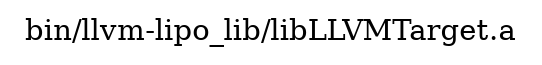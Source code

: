 digraph "bin/llvm-lipo_lib/libLLVMTarget.a" {
	label="bin/llvm-lipo_lib/libLLVMTarget.a";
	rankdir=LR;

}
